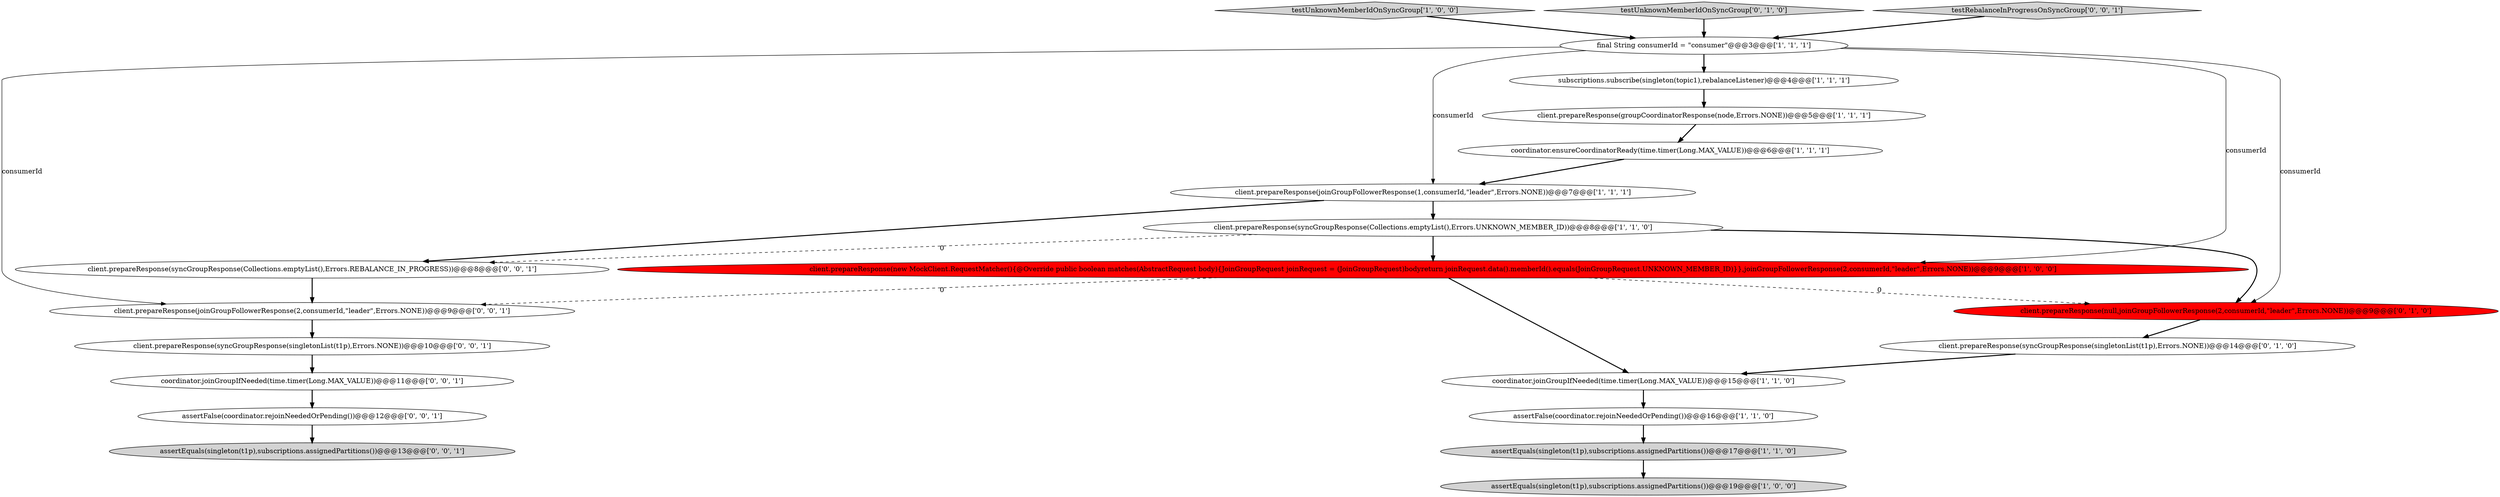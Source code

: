 digraph {
9 [style = filled, label = "testUnknownMemberIdOnSyncGroup['1', '0', '0']", fillcolor = lightgray, shape = diamond image = "AAA0AAABBB1BBB"];
2 [style = filled, label = "client.prepareResponse(joinGroupFollowerResponse(1,consumerId,\"leader\",Errors.NONE))@@@7@@@['1', '1', '1']", fillcolor = white, shape = ellipse image = "AAA0AAABBB1BBB"];
19 [style = filled, label = "client.prepareResponse(syncGroupResponse(Collections.emptyList(),Errors.REBALANCE_IN_PROGRESS))@@@8@@@['0', '0', '1']", fillcolor = white, shape = ellipse image = "AAA0AAABBB3BBB"];
20 [style = filled, label = "client.prepareResponse(syncGroupResponse(singletonList(t1p),Errors.NONE))@@@10@@@['0', '0', '1']", fillcolor = white, shape = ellipse image = "AAA0AAABBB3BBB"];
18 [style = filled, label = "client.prepareResponse(joinGroupFollowerResponse(2,consumerId,\"leader\",Errors.NONE))@@@9@@@['0', '0', '1']", fillcolor = white, shape = ellipse image = "AAA0AAABBB3BBB"];
7 [style = filled, label = "assertFalse(coordinator.rejoinNeededOrPending())@@@16@@@['1', '1', '0']", fillcolor = white, shape = ellipse image = "AAA0AAABBB1BBB"];
8 [style = filled, label = "client.prepareResponse(new MockClient.RequestMatcher(){@Override public boolean matches(AbstractRequest body){JoinGroupRequest joinRequest = (JoinGroupRequest)bodyreturn joinRequest.data().memberId().equals(JoinGroupRequest.UNKNOWN_MEMBER_ID)}},joinGroupFollowerResponse(2,consumerId,\"leader\",Errors.NONE))@@@9@@@['1', '0', '0']", fillcolor = red, shape = ellipse image = "AAA1AAABBB1BBB"];
6 [style = filled, label = "coordinator.ensureCoordinatorReady(time.timer(Long.MAX_VALUE))@@@6@@@['1', '1', '1']", fillcolor = white, shape = ellipse image = "AAA0AAABBB1BBB"];
3 [style = filled, label = "client.prepareResponse(groupCoordinatorResponse(node,Errors.NONE))@@@5@@@['1', '1', '1']", fillcolor = white, shape = ellipse image = "AAA0AAABBB1BBB"];
1 [style = filled, label = "final String consumerId = \"consumer\"@@@3@@@['1', '1', '1']", fillcolor = white, shape = ellipse image = "AAA0AAABBB1BBB"];
13 [style = filled, label = "client.prepareResponse(syncGroupResponse(singletonList(t1p),Errors.NONE))@@@14@@@['0', '1', '0']", fillcolor = white, shape = ellipse image = "AAA0AAABBB2BBB"];
17 [style = filled, label = "assertFalse(coordinator.rejoinNeededOrPending())@@@12@@@['0', '0', '1']", fillcolor = white, shape = ellipse image = "AAA0AAABBB3BBB"];
0 [style = filled, label = "assertEquals(singleton(t1p),subscriptions.assignedPartitions())@@@19@@@['1', '0', '0']", fillcolor = lightgray, shape = ellipse image = "AAA0AAABBB1BBB"];
5 [style = filled, label = "coordinator.joinGroupIfNeeded(time.timer(Long.MAX_VALUE))@@@15@@@['1', '1', '0']", fillcolor = white, shape = ellipse image = "AAA0AAABBB1BBB"];
4 [style = filled, label = "client.prepareResponse(syncGroupResponse(Collections.emptyList(),Errors.UNKNOWN_MEMBER_ID))@@@8@@@['1', '1', '0']", fillcolor = white, shape = ellipse image = "AAA0AAABBB1BBB"];
11 [style = filled, label = "assertEquals(singleton(t1p),subscriptions.assignedPartitions())@@@17@@@['1', '1', '0']", fillcolor = lightgray, shape = ellipse image = "AAA0AAABBB1BBB"];
14 [style = filled, label = "client.prepareResponse(null,joinGroupFollowerResponse(2,consumerId,\"leader\",Errors.NONE))@@@9@@@['0', '1', '0']", fillcolor = red, shape = ellipse image = "AAA1AAABBB2BBB"];
10 [style = filled, label = "subscriptions.subscribe(singleton(topic1),rebalanceListener)@@@4@@@['1', '1', '1']", fillcolor = white, shape = ellipse image = "AAA0AAABBB1BBB"];
21 [style = filled, label = "assertEquals(singleton(t1p),subscriptions.assignedPartitions())@@@13@@@['0', '0', '1']", fillcolor = lightgray, shape = ellipse image = "AAA0AAABBB3BBB"];
15 [style = filled, label = "coordinator.joinGroupIfNeeded(time.timer(Long.MAX_VALUE))@@@11@@@['0', '0', '1']", fillcolor = white, shape = ellipse image = "AAA0AAABBB3BBB"];
12 [style = filled, label = "testUnknownMemberIdOnSyncGroup['0', '1', '0']", fillcolor = lightgray, shape = diamond image = "AAA0AAABBB2BBB"];
16 [style = filled, label = "testRebalanceInProgressOnSyncGroup['0', '0', '1']", fillcolor = lightgray, shape = diamond image = "AAA0AAABBB3BBB"];
1->8 [style = solid, label="consumerId"];
1->14 [style = solid, label="consumerId"];
4->14 [style = bold, label=""];
19->18 [style = bold, label=""];
7->11 [style = bold, label=""];
2->19 [style = bold, label=""];
1->18 [style = solid, label="consumerId"];
3->6 [style = bold, label=""];
10->3 [style = bold, label=""];
8->14 [style = dashed, label="0"];
12->1 [style = bold, label=""];
2->4 [style = bold, label=""];
6->2 [style = bold, label=""];
18->20 [style = bold, label=""];
15->17 [style = bold, label=""];
11->0 [style = bold, label=""];
8->5 [style = bold, label=""];
16->1 [style = bold, label=""];
1->2 [style = solid, label="consumerId"];
13->5 [style = bold, label=""];
4->8 [style = bold, label=""];
5->7 [style = bold, label=""];
4->19 [style = dashed, label="0"];
8->18 [style = dashed, label="0"];
14->13 [style = bold, label=""];
9->1 [style = bold, label=""];
1->10 [style = bold, label=""];
20->15 [style = bold, label=""];
17->21 [style = bold, label=""];
}
